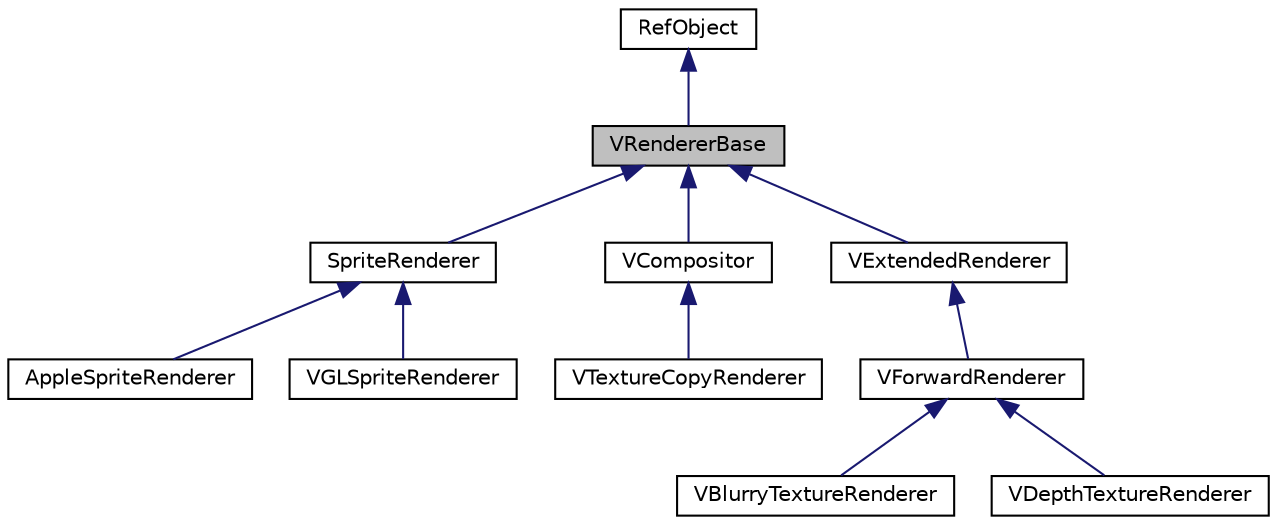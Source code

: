 digraph "VRendererBase"
{
  edge [fontname="Helvetica",fontsize="10",labelfontname="Helvetica",labelfontsize="10"];
  node [fontname="Helvetica",fontsize="10",shape=record];
  Node1 [label="VRendererBase",height=0.2,width=0.4,color="black", fillcolor="grey75", style="filled", fontcolor="black"];
  Node2 -> Node1 [dir="back",color="midnightblue",fontsize="10",style="solid",fontname="Helvetica"];
  Node2 [label="RefObject",height=0.2,width=0.4,color="black", fillcolor="white", style="filled",URL="$class_ref_object.html"];
  Node1 -> Node3 [dir="back",color="midnightblue",fontsize="10",style="solid",fontname="Helvetica"];
  Node3 [label="SpriteRenderer",height=0.2,width=0.4,color="black", fillcolor="white", style="filled",URL="$class_sprite_renderer.html",tooltip="SpriteRenderer. "];
  Node3 -> Node4 [dir="back",color="midnightblue",fontsize="10",style="solid",fontname="Helvetica"];
  Node4 [label="AppleSpriteRenderer",height=0.2,width=0.4,color="black", fillcolor="white", style="filled",URL="$class_apple_sprite_renderer.html"];
  Node3 -> Node5 [dir="back",color="midnightblue",fontsize="10",style="solid",fontname="Helvetica"];
  Node5 [label="VGLSpriteRenderer",height=0.2,width=0.4,color="black", fillcolor="white", style="filled",URL="$class_v_g_l_sprite_renderer.html",tooltip="SpriteRenderableSorter 精灵渲染器的一个实现 "];
  Node1 -> Node6 [dir="back",color="midnightblue",fontsize="10",style="solid",fontname="Helvetica"];
  Node6 [label="VCompositor",height=0.2,width=0.4,color="black", fillcolor="white", style="filled",URL="$class_v_compositor.html",tooltip="VCompositor 合成器 "];
  Node6 -> Node7 [dir="back",color="midnightblue",fontsize="10",style="solid",fontname="Helvetica"];
  Node7 [label="VTextureCopyRenderer",height=0.2,width=0.4,color="black", fillcolor="white", style="filled",URL="$class_v_texture_copy_renderer.html"];
  Node1 -> Node8 [dir="back",color="midnightblue",fontsize="10",style="solid",fontname="Helvetica"];
  Node8 [label="VExtendedRenderer",height=0.2,width=0.4,color="black", fillcolor="white", style="filled",URL="$class_v_extended_renderer.html",tooltip="VExtendedRenderer 扩展渲染器 "];
  Node8 -> Node9 [dir="back",color="midnightblue",fontsize="10",style="solid",fontname="Helvetica"];
  Node9 [label="VForwardRenderer",height=0.2,width=0.4,color="black", fillcolor="white", style="filled",URL="$class_v_forward_renderer.html",tooltip="VForwardRenderer 前向渲染器的 "];
  Node9 -> Node10 [dir="back",color="midnightblue",fontsize="10",style="solid",fontname="Helvetica"];
  Node10 [label="VBlurryTextureRenderer",height=0.2,width=0.4,color="black", fillcolor="white", style="filled",URL="$class_v_blurry_texture_renderer.html",tooltip="VBlurryTextureRenderer 模糊纹理渲染器 "];
  Node9 -> Node11 [dir="back",color="midnightblue",fontsize="10",style="solid",fontname="Helvetica"];
  Node11 [label="VDepthTextureRenderer",height=0.2,width=0.4,color="black", fillcolor="white", style="filled",URL="$class_v_depth_texture_renderer.html",tooltip="VDepthTextureRenderer 深度纹理渲染器 "];
}
